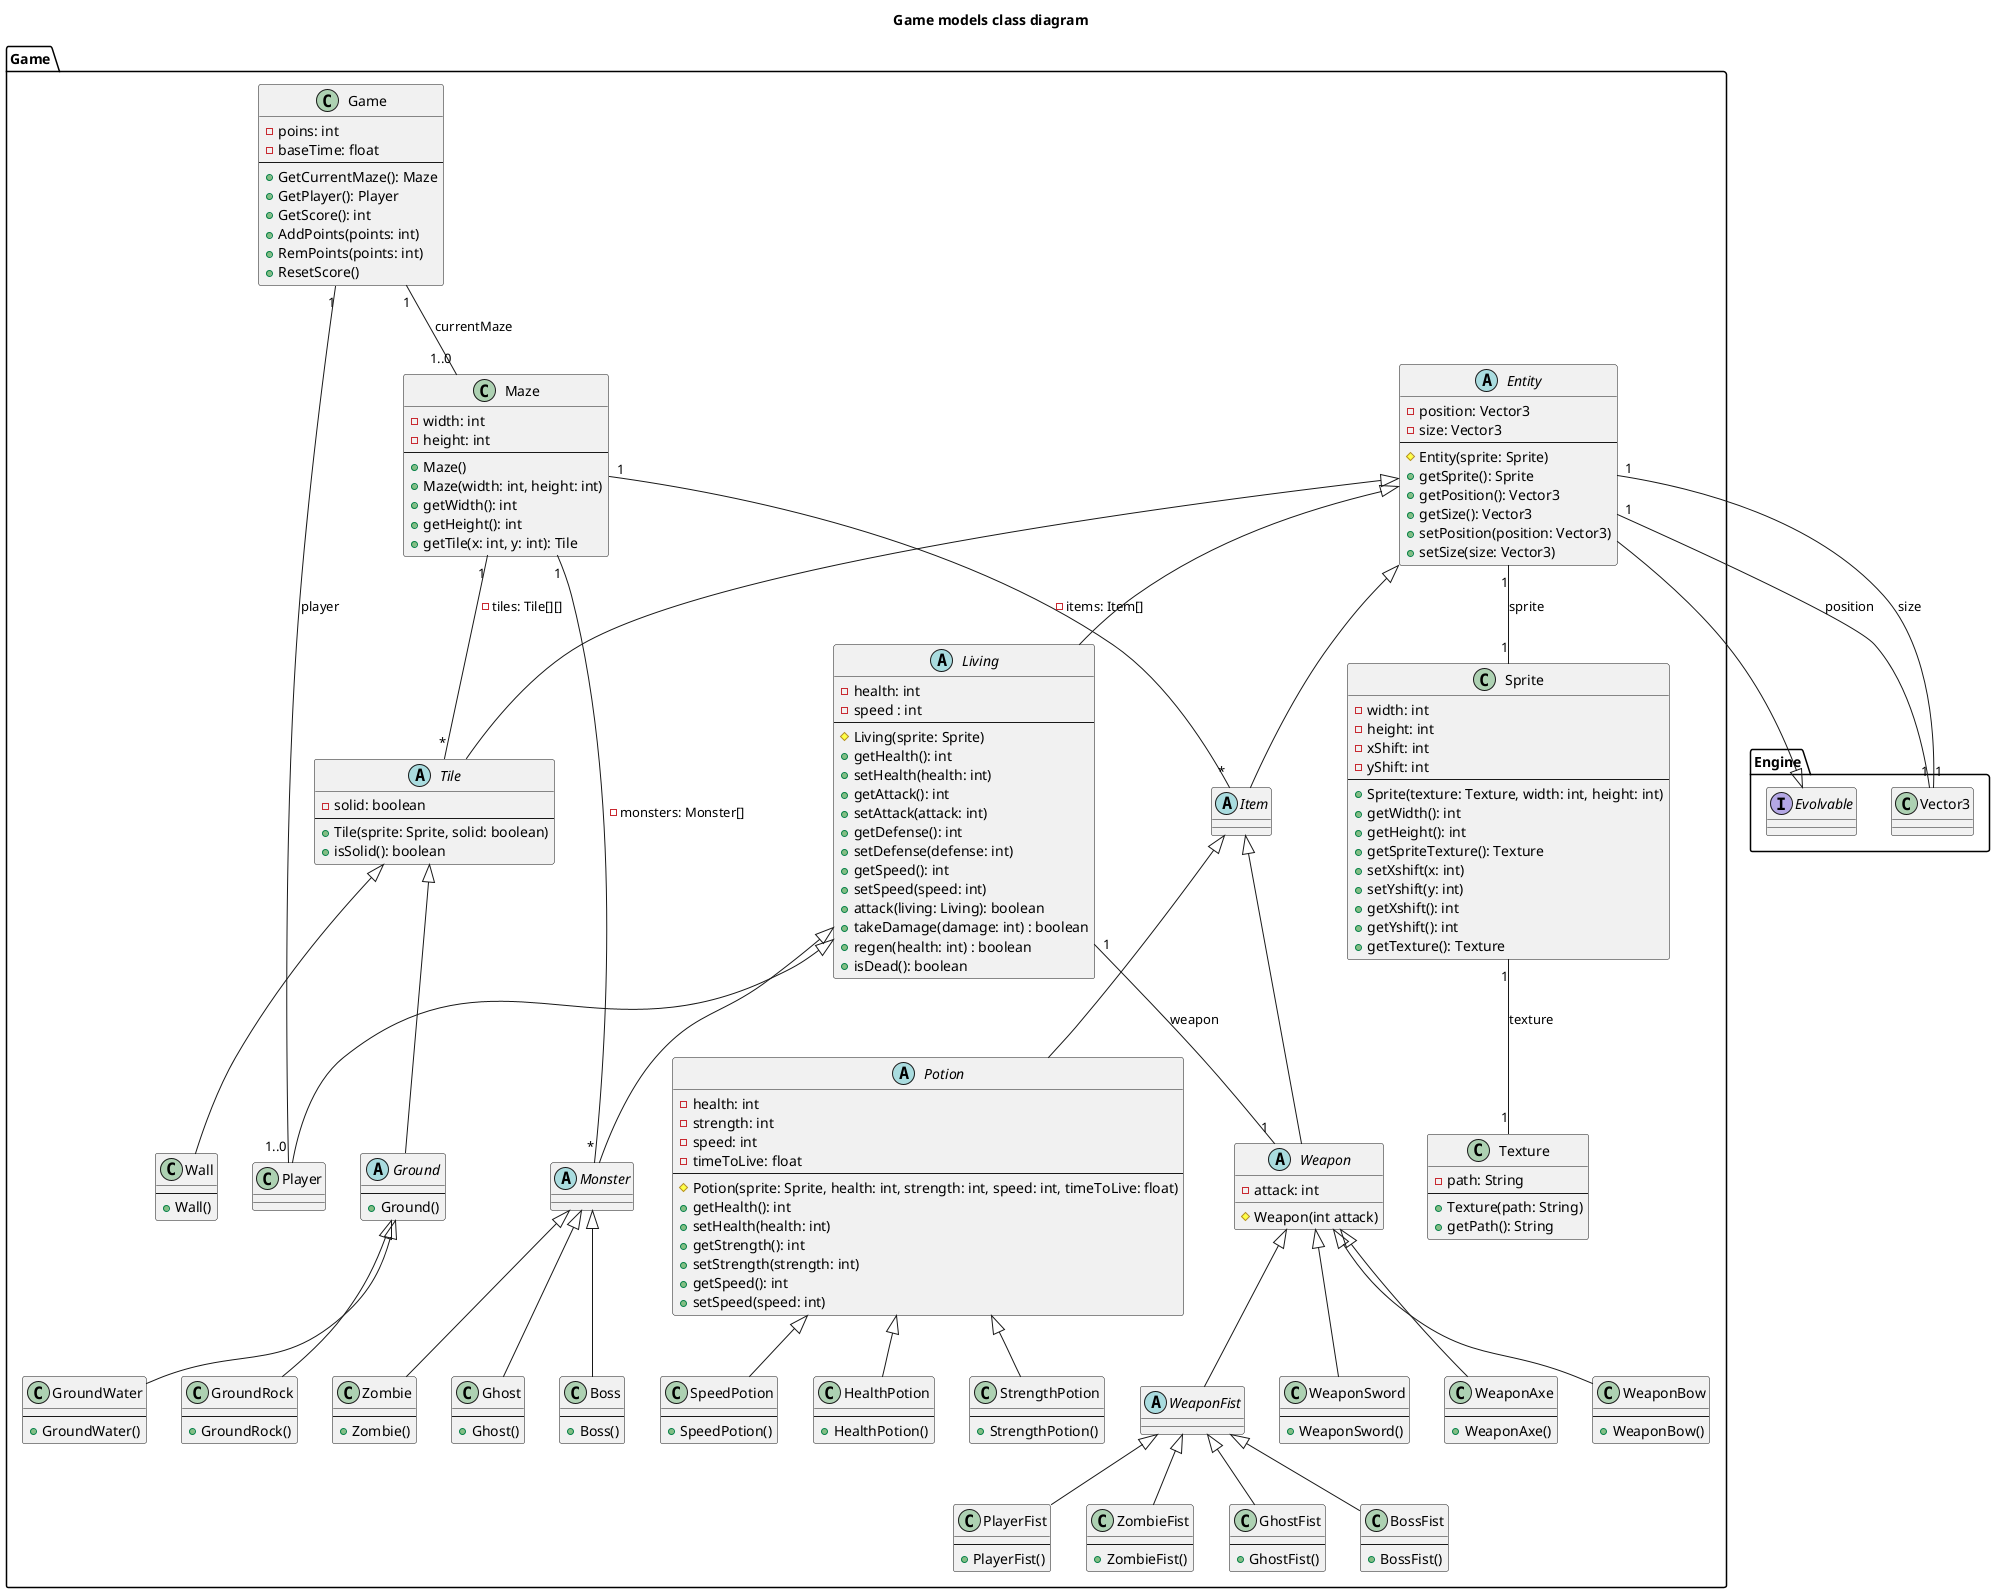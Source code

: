@startuml Game models class diagram
title Game models class diagram

package Engine {
    interface Evolvable
    class Vector3
}

package Game {
    class Game {
        - poins: int
        - baseTime: float
        ---
        + GetCurrentMaze(): Maze
        + GetPlayer(): Player
        + GetScore(): int
        + AddPoints(points: int)
        + RemPoints(points: int)
        + ResetScore()
    }
    Game "1" -- "1..0" Maze : currentMaze
    Game "1" -- "1..0" Player : player

    class Maze {
        - width: int
        - height: int
        ---
        + Maze()
        + Maze(width: int, height: int)
        + getWidth(): int
        + getHeight(): int
        + getTile(x: int, y: int): Tile
    }
    Maze "1" -- "*" Tile: - tiles: Tile[][]
    Maze "1" -- "*" Monster: - monsters: Monster[]
    Maze "1" -- "*" Item: - items: Item[]

    abstract Entity {
        - position: Vector3
        - size: Vector3
        ---
        # Entity(sprite: Sprite)
        + getSprite(): Sprite
        + getPosition(): Vector3
        + getSize(): Vector3
        + setPosition(position: Vector3)
        + setSize(size: Vector3)
    }
    Evolvable <|-- Entity
    Entity "1" -- "1" Vector3 : position
    Entity "1" -- "1" Vector3 : size
    Entity "1" -- "1" Sprite : sprite
    Entity <|-- Item
    Entity <|-- Living
    Entity <|-- Tile

    abstract Item {

    }

    Item <|-- Weapon
    Item <|-- Potion

    abstract Potion {
        - health: int
        - strength: int
        - speed: int
        - timeToLive: float
        ---
        # Potion(sprite: Sprite, health: int, strength: int, speed: int, timeToLive: float)
        + getHealth(): int
        + setHealth(health: int)
        + getStrength(): int
        + setStrength(strength: int)
        + getSpeed(): int
        + setSpeed(speed: int)
    }
    Potion <|-- HealthPotion
    Potion <|-- StrengthPotion
    Potion <|-- SpeedPotion

    class HealthPotion {
        ---
        + HealthPotion()
    }

    class StrengthPotion {
        ---
        + StrengthPotion()
    }

    class SpeedPotion {
        ---
        + SpeedPotion()
    }

    abstract Weapon {
        - attack: int
        # Weapon(int attack)
    }
    Weapon <|-- WeaponFist
    Weapon <|-- WeaponSword
    Weapon <|-- WeaponAxe
    Weapon <|-- WeaponBow

    abstract WeaponFist {

    }

    WeaponFist <|-- PlayerFist
    WeaponFist <|-- ZombieFist
    WeaponFist <|-- GhostFist
    WeaponFist <|-- BossFist

    class PlayerFist {
        ---
        + PlayerFist()
    }

    class ZombieFist {
        ---
        + ZombieFist()
    }

    class GhostFist {
        ---
        + GhostFist()
    }

    class BossFist {
        ---
        + BossFist()
    }

    class WeaponSword {
        ---
        + WeaponSword()
    }

    class WeaponAxe {
        ---
        + WeaponAxe()
    }

    class WeaponBow {
        ---
        + WeaponBow()
    }

    abstract Living {
        - health: int
        - speed : int
        ---
        # Living(sprite: Sprite)
        + getHealth(): int
        + setHealth(health: int)
        + getAttack(): int
        + setAttack(attack: int)
        + getDefense(): int
        + setDefense(defense: int)
        + getSpeed(): int
        + setSpeed(speed: int)
        + attack(living: Living): boolean
        + takeDamage(damage: int) : boolean
        + regen(health: int) : boolean
        + isDead(): boolean
    }
    Living "1" -- "1" Weapon : weapon
    Living <|-- Player
    Living <|-- Monster

    class Player {
        
    }

    abstract Monster {

    }
    Monster <|-- Zombie
    Monster <|-- Ghost
    Monster <|-- Boss

    class Zombie {
        ---
        + Zombie()
    }

    class Ghost {
        ---
        + Ghost()
    }

    class Boss {
        ---
        + Boss()
    }

    class Texture {
        - path: String
        ---
        + Texture(path: String)
        + getPath(): String
    }

    class Sprite {
        - width: int
        - height: int
        - xShift: int
        - yShift: int
        ---
        + Sprite(texture: Texture, width: int, height: int)
        + getWidth(): int
        + getHeight(): int
        + getSpriteTexture(): Texture
        + setXshift(x: int)
        + setYshift(y: int)
        + getXshift(): int
        + getYshift(): int
        + getTexture(): Texture
    }
    Sprite "1" -- "1" Texture : texture

    abstract Tile {
        - solid: boolean
        ---
        + Tile(sprite: Sprite, solid: boolean)
        + isSolid(): boolean
    }
    Tile <|-- Wall
    Tile <|-- Ground
    Ground <|-- GroundWater
    Ground <|-- GroundRock

    class Wall {
        ---
        + Wall()
    }

    abstract Ground {
        ---
        + Ground()
    }

    class GroundRock {
        ---
        + GroundRock()
    }

    class GroundWater {
        ---
        + GroundWater()
    }
}

@enduml